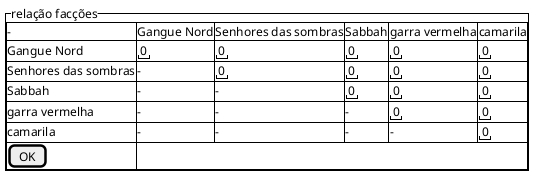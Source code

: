 @startsalt
{^relação facções
{#

    -                       | Gangue Nord | Senhores das sombras | Sabbah | garra vermelha | camarila
    Gangue Nord             | "0" | "0" | "0" | "0" | "0"
    Senhores das sombras    |  -  | "0" | "0" | "0" | "0"
    Sabbah                  |  -  |  -  | "0" | "0" | "0"
    garra vermelha          |  -  |  -  |  -  | "0" | "0"
    camarila                |  -  |  -  |  -  |  -  | "0"
    [ OK ]
}
}
@endsalt

